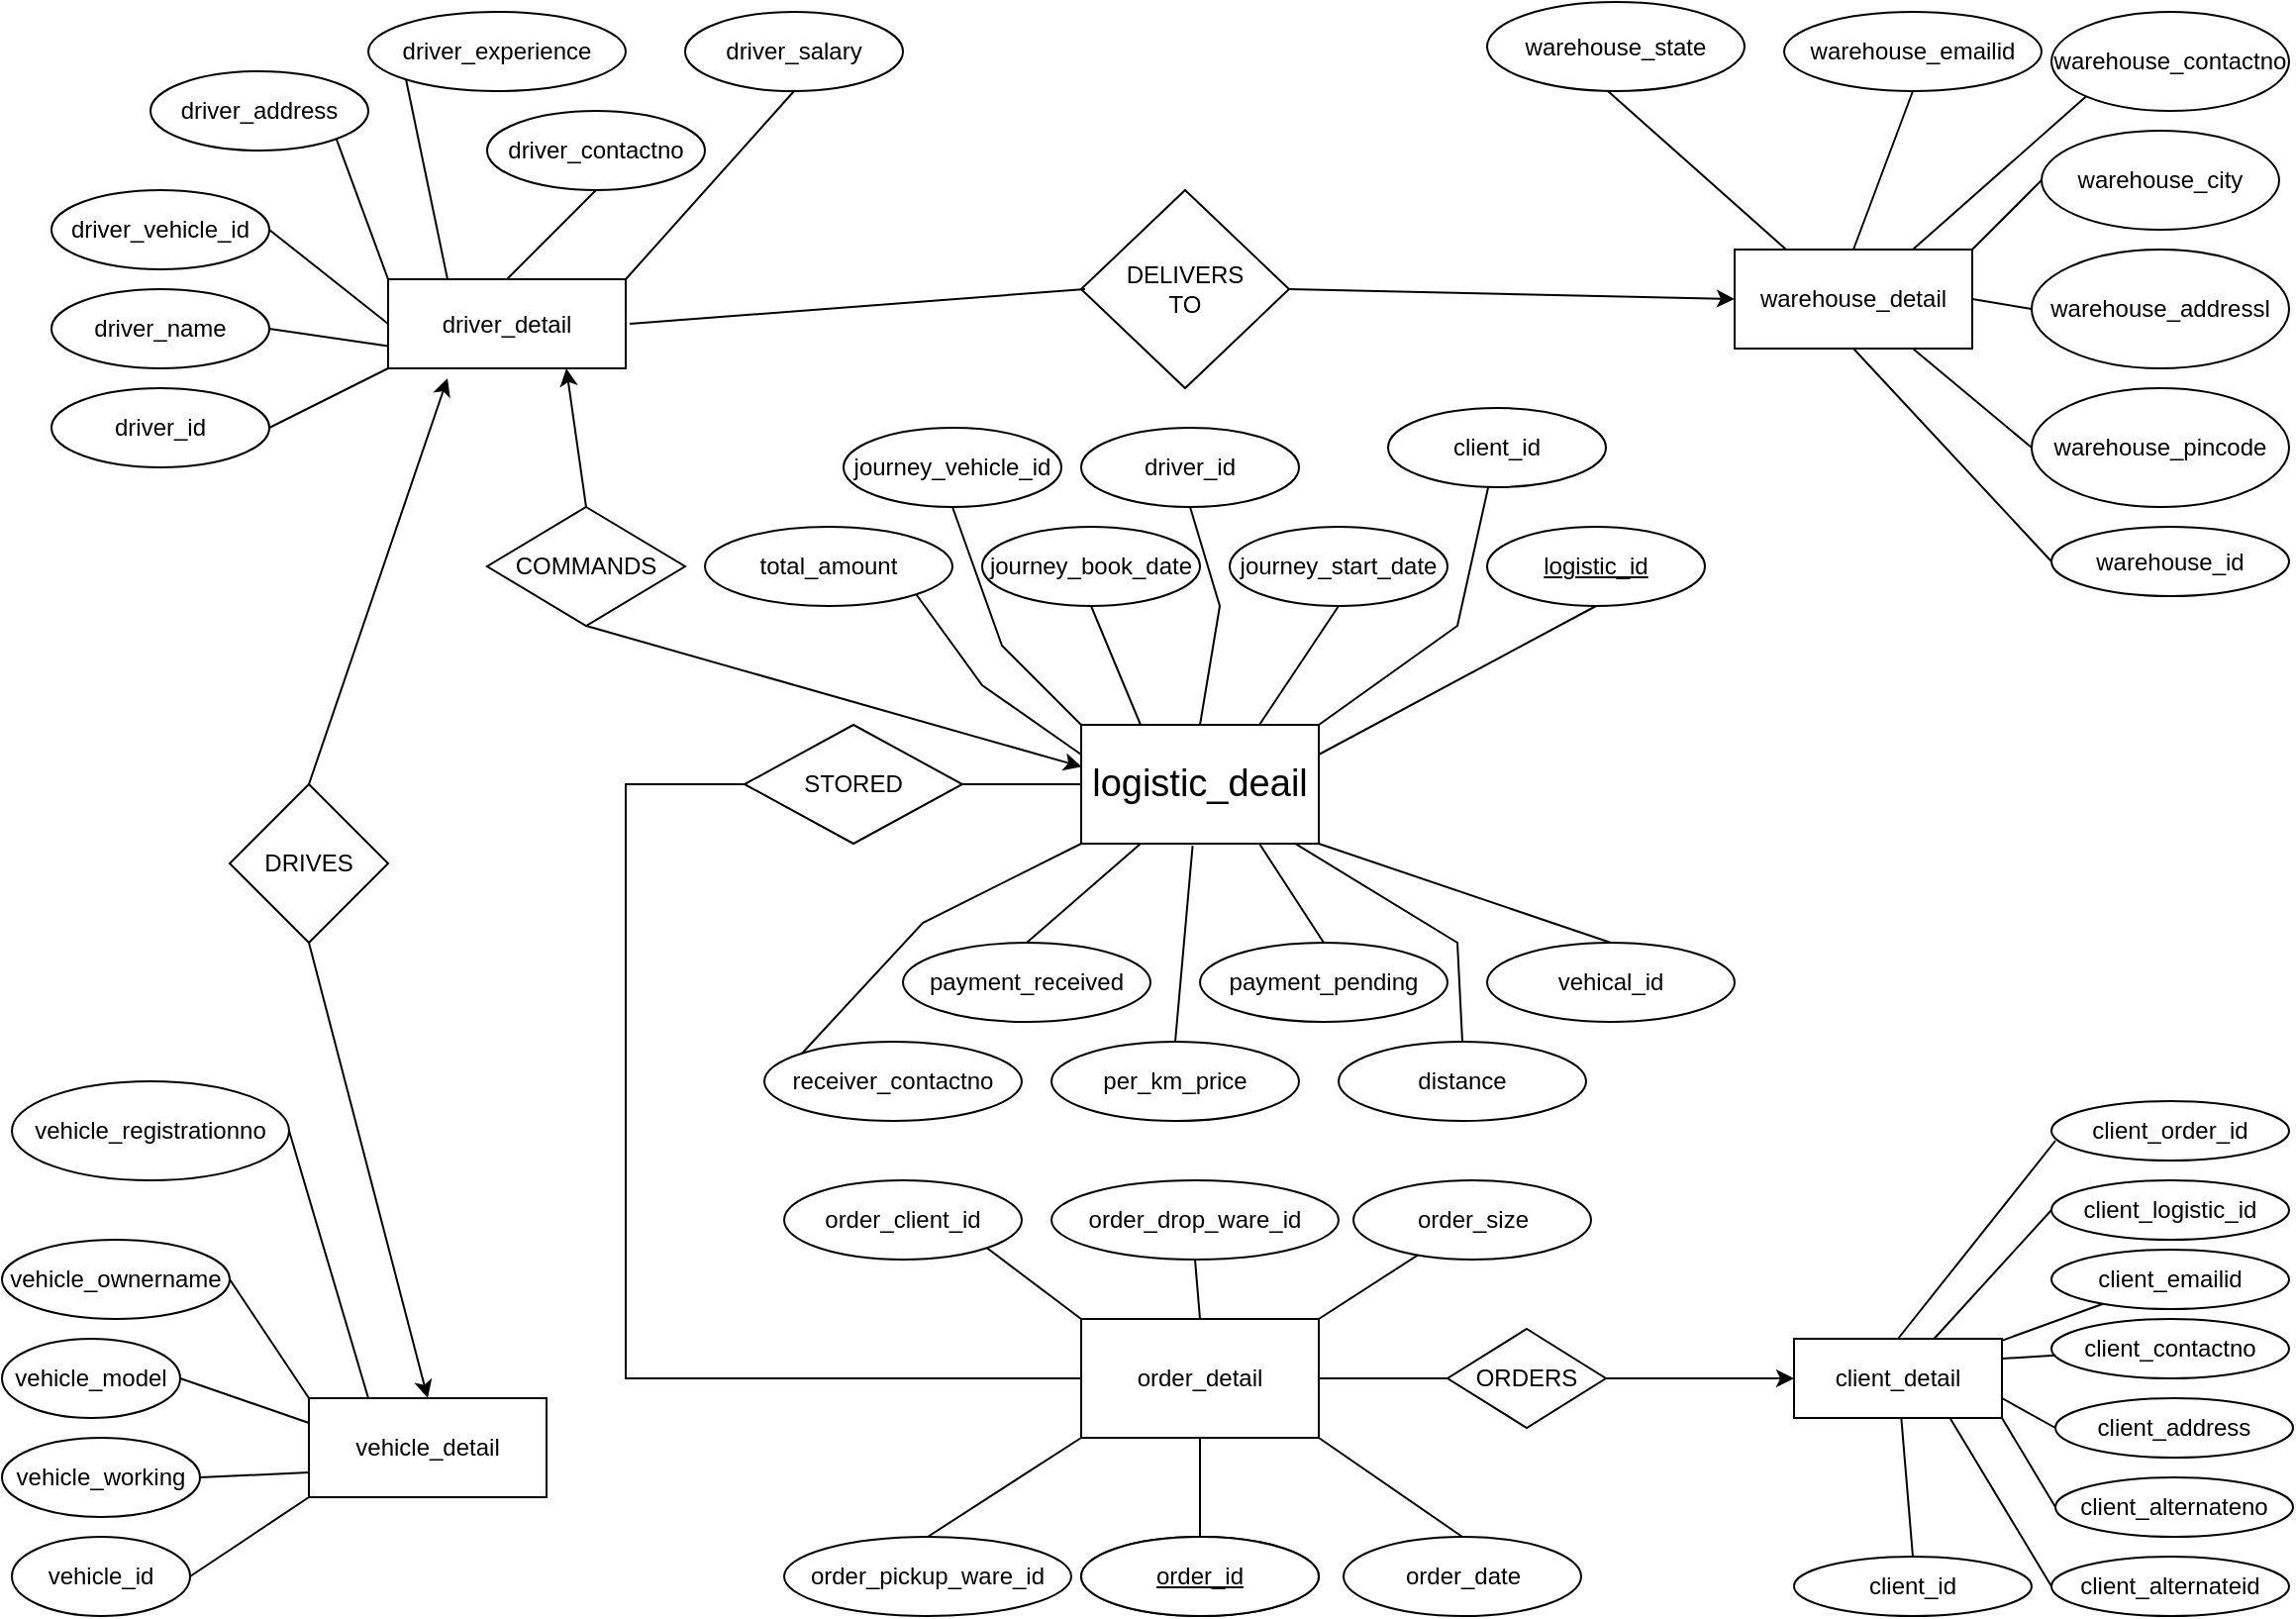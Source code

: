 <mxfile version="20.2.3" type="device"><diagram id="R2lEEEUBdFMjLlhIrx00" name="Page-1"><mxGraphModel dx="964" dy="614" grid="1" gridSize="10" guides="1" tooltips="1" connect="1" arrows="1" fold="1" page="1" pageScale="1" pageWidth="1169" pageHeight="827" background="none" math="0" shadow="0" extFonts="Permanent Marker^https://fonts.googleapis.com/css?family=Permanent+Marker"><root><mxCell id="0"/><mxCell id="1" parent="0"/><mxCell id="zQsZMVVYN01UL8ij7Nml-1" value="&lt;font style=&quot;font-size: 19px&quot;&gt;logistic_deail&lt;/font&gt;" style="rounded=0;whiteSpace=wrap;html=1;" parent="1" vertex="1"><mxGeometry x="550" y="370" width="120" height="60" as="geometry"/></mxCell><mxCell id="zQsZMVVYN01UL8ij7Nml-2" value="journey_start_date" style="ellipse;whiteSpace=wrap;html=1;" parent="1" vertex="1"><mxGeometry x="625" y="270" width="110" height="40" as="geometry"/></mxCell><mxCell id="zQsZMVVYN01UL8ij7Nml-3" value="&lt;u&gt;logistic_id&lt;/u&gt;" style="ellipse;whiteSpace=wrap;html=1;" parent="1" vertex="1"><mxGeometry x="755" y="270" width="110" height="40" as="geometry"/></mxCell><mxCell id="zQsZMVVYN01UL8ij7Nml-4" value="journey_book_date" style="ellipse;whiteSpace=wrap;html=1;" parent="1" vertex="1"><mxGeometry x="500" y="270" width="110" height="40" as="geometry"/></mxCell><mxCell id="zQsZMVVYN01UL8ij7Nml-5" value="client_id" style="ellipse;whiteSpace=wrap;html=1;fontStyle=0" parent="1" vertex="1"><mxGeometry x="705" y="210" width="110" height="40" as="geometry"/></mxCell><mxCell id="zQsZMVVYN01UL8ij7Nml-12" value="receiver_contactno&lt;span style=&quot;color: rgba(0 , 0 , 0 , 0) ; font-family: monospace ; font-size: 0px&quot;&gt;%3CmxGraphModel%3E%3Croot%3E%3CmxCell%20id%3D%220%22%2F%3E%3CmxCell%20id%3D%221%22%20parent%3D%220%22%2F%3E%3CmxCell%20id%3D%222%22%20value%3D%22receiver_address_l1%22%20style%3D%22ellipse%3BwhiteSpace%3Dwrap%3Bhtml%3D1%3B%22%20vertex%3D%221%22%20parent%3D%221%22%3E%3CmxGeometry%20x%3D%22120%22%20y%3D%2210%22%20width%3D%22120%22%20height%3D%2250%22%20as%3D%22geometry%22%2F%3E%3C%2FmxCell%3E%3C%2Froot%3E%3C%2FmxGraphModel%3E&lt;/span&gt;" style="ellipse;whiteSpace=wrap;html=1;" parent="1" vertex="1"><mxGeometry x="390" y="530" width="130" height="40" as="geometry"/></mxCell><mxCell id="zQsZMVVYN01UL8ij7Nml-14" value="distance" style="ellipse;whiteSpace=wrap;html=1;" parent="1" vertex="1"><mxGeometry x="680" y="530" width="125" height="40" as="geometry"/></mxCell><mxCell id="zQsZMVVYN01UL8ij7Nml-15" value="per_km_price" style="ellipse;whiteSpace=wrap;html=1;" parent="1" vertex="1"><mxGeometry x="535" y="530" width="125" height="40" as="geometry"/></mxCell><mxCell id="zQsZMVVYN01UL8ij7Nml-16" value="total_amount" style="ellipse;whiteSpace=wrap;html=1;" parent="1" vertex="1"><mxGeometry x="360" y="270" width="125" height="40" as="geometry"/></mxCell><mxCell id="zQsZMVVYN01UL8ij7Nml-17" value="vehical_id" style="ellipse;whiteSpace=wrap;html=1;" parent="1" vertex="1"><mxGeometry x="755" y="480" width="125" height="40" as="geometry"/></mxCell><mxCell id="zQsZMVVYN01UL8ij7Nml-19" value="payment_pending" style="ellipse;whiteSpace=wrap;html=1;" parent="1" vertex="1"><mxGeometry x="610" y="480" width="125" height="40" as="geometry"/></mxCell><mxCell id="zQsZMVVYN01UL8ij7Nml-20" value="payment_received" style="ellipse;whiteSpace=wrap;html=1;" parent="1" vertex="1"><mxGeometry x="460" y="480" width="125" height="40" as="geometry"/></mxCell><mxCell id="FI-2ZKGHDfM-a6_hZk8m-1" value="driver_id" style="ellipse;whiteSpace=wrap;html=1;fontStyle=0" parent="1" vertex="1"><mxGeometry x="550" y="220" width="110" height="40" as="geometry"/></mxCell><mxCell id="FI-2ZKGHDfM-a6_hZk8m-2" value="journey_vehicle_id" style="ellipse;whiteSpace=wrap;html=1;" parent="1" vertex="1"><mxGeometry x="430" y="220" width="110" height="40" as="geometry"/></mxCell><mxCell id="FI-2ZKGHDfM-a6_hZk8m-4" value="driver_detail" style="rounded=0;whiteSpace=wrap;html=1;" parent="1" vertex="1"><mxGeometry x="200" y="145" width="120" height="45" as="geometry"/></mxCell><mxCell id="FI-2ZKGHDfM-a6_hZk8m-5" value="driver_id" style="ellipse;whiteSpace=wrap;html=1;fontStyle=0" parent="1" vertex="1"><mxGeometry x="30" y="200" width="110" height="40" as="geometry"/></mxCell><mxCell id="FI-2ZKGHDfM-a6_hZk8m-6" value="driver_name" style="ellipse;whiteSpace=wrap;html=1;fontStyle=0" parent="1" vertex="1"><mxGeometry x="30" y="150" width="110" height="40" as="geometry"/></mxCell><mxCell id="FI-2ZKGHDfM-a6_hZk8m-7" value="driver_address" style="ellipse;whiteSpace=wrap;html=1;fontStyle=0" parent="1" vertex="1"><mxGeometry x="80" y="40" width="110" height="40" as="geometry"/></mxCell><mxCell id="FI-2ZKGHDfM-a6_hZk8m-8" value="driver_contactno" style="ellipse;whiteSpace=wrap;html=1;fontStyle=0" parent="1" vertex="1"><mxGeometry x="250" y="60" width="110" height="40" as="geometry"/></mxCell><mxCell id="FI-2ZKGHDfM-a6_hZk8m-9" value="driver_salary" style="ellipse;whiteSpace=wrap;html=1;fontStyle=0" parent="1" vertex="1"><mxGeometry x="350" y="10" width="110" height="40" as="geometry"/></mxCell><mxCell id="FI-2ZKGHDfM-a6_hZk8m-10" value="driver_experience" style="ellipse;whiteSpace=wrap;html=1;fontStyle=0" parent="1" vertex="1"><mxGeometry x="190" y="10" width="130" height="40" as="geometry"/></mxCell><mxCell id="FI-2ZKGHDfM-a6_hZk8m-11" value="driver_vehicle_id" style="ellipse;whiteSpace=wrap;html=1;fontStyle=0" parent="1" vertex="1"><mxGeometry x="30" y="100" width="110" height="40" as="geometry"/></mxCell><mxCell id="FI-2ZKGHDfM-a6_hZk8m-12" value="warehouse_detail" style="rounded=0;whiteSpace=wrap;html=1;" parent="1" vertex="1"><mxGeometry x="880" y="130" width="120" height="50" as="geometry"/></mxCell><mxCell id="FI-2ZKGHDfM-a6_hZk8m-13" value="warehouse_id" style="ellipse;whiteSpace=wrap;html=1;" parent="1" vertex="1"><mxGeometry x="1040" y="270" width="120" height="35" as="geometry"/></mxCell><mxCell id="FI-2ZKGHDfM-a6_hZk8m-14" value="warehouse_contactno" style="ellipse;whiteSpace=wrap;html=1;" parent="1" vertex="1"><mxGeometry x="1040" y="10" width="120" height="50" as="geometry"/></mxCell><mxCell id="FI-2ZKGHDfM-a6_hZk8m-15" value="warehouse_city" style="ellipse;whiteSpace=wrap;html=1;" parent="1" vertex="1"><mxGeometry x="1035" y="70" width="120" height="50" as="geometry"/></mxCell><mxCell id="FI-2ZKGHDfM-a6_hZk8m-16" value="warehouse_addressl" style="ellipse;whiteSpace=wrap;html=1;" parent="1" vertex="1"><mxGeometry x="1030" y="130" width="130" height="60" as="geometry"/></mxCell><mxCell id="FI-2ZKGHDfM-a6_hZk8m-19" value="warehouse_state" style="ellipse;whiteSpace=wrap;html=1;" parent="1" vertex="1"><mxGeometry x="755" y="5" width="130" height="45" as="geometry"/></mxCell><mxCell id="FI-2ZKGHDfM-a6_hZk8m-20" value="warehouse_pincode" style="ellipse;whiteSpace=wrap;html=1;" parent="1" vertex="1"><mxGeometry x="1030" y="200" width="130" height="60" as="geometry"/></mxCell><mxCell id="FI-2ZKGHDfM-a6_hZk8m-21" value="warehouse_emailid" style="ellipse;whiteSpace=wrap;html=1;" parent="1" vertex="1"><mxGeometry x="905" y="10" width="130" height="40" as="geometry"/></mxCell><mxCell id="FI-2ZKGHDfM-a6_hZk8m-22" value="vehicle_detail" style="rounded=0;whiteSpace=wrap;html=1;" parent="1" vertex="1"><mxGeometry x="160" y="710" width="120" height="50" as="geometry"/></mxCell><mxCell id="FI-2ZKGHDfM-a6_hZk8m-23" value="vehicle_id" style="ellipse;whiteSpace=wrap;html=1;" parent="1" vertex="1"><mxGeometry x="10" y="780" width="90" height="40" as="geometry"/></mxCell><mxCell id="FI-2ZKGHDfM-a6_hZk8m-24" value="vehicle_registrationno" style="ellipse;whiteSpace=wrap;html=1;" parent="1" vertex="1"><mxGeometry x="10" y="550" width="140" height="50" as="geometry"/></mxCell><mxCell id="FI-2ZKGHDfM-a6_hZk8m-25" value="vehicle_model" style="ellipse;whiteSpace=wrap;html=1;" parent="1" vertex="1"><mxGeometry x="5" y="680" width="90" height="40" as="geometry"/></mxCell><mxCell id="FI-2ZKGHDfM-a6_hZk8m-26" value="vehicle_ownername" style="ellipse;whiteSpace=wrap;html=1;" parent="1" vertex="1"><mxGeometry x="5" y="630" width="115" height="40" as="geometry"/></mxCell><mxCell id="FI-2ZKGHDfM-a6_hZk8m-27" value="vehicle_working" style="ellipse;whiteSpace=wrap;html=1;" parent="1" vertex="1"><mxGeometry x="5" y="730" width="100" height="40" as="geometry"/></mxCell><mxCell id="FI-2ZKGHDfM-a6_hZk8m-28" value="order_detail" style="rounded=0;whiteSpace=wrap;html=1;" parent="1" vertex="1"><mxGeometry x="550" y="670" width="120" height="60" as="geometry"/></mxCell><mxCell id="FI-2ZKGHDfM-a6_hZk8m-30" value="order_id" style="ellipse;whiteSpace=wrap;html=1;" parent="1" vertex="1"><mxGeometry x="550" y="780" width="120" height="40" as="geometry"/></mxCell><mxCell id="FI-2ZKGHDfM-a6_hZk8m-31" value="&lt;u&gt;order_id&lt;/u&gt;" style="ellipse;whiteSpace=wrap;html=1;" parent="1" vertex="1"><mxGeometry x="550" y="780" width="120" height="40" as="geometry"/></mxCell><mxCell id="FI-2ZKGHDfM-a6_hZk8m-32" value="order_date" style="ellipse;whiteSpace=wrap;html=1;" parent="1" vertex="1"><mxGeometry x="682.5" y="780" width="120" height="40" as="geometry"/></mxCell><mxCell id="FI-2ZKGHDfM-a6_hZk8m-33" value="order_pickup_ware_id" style="ellipse;whiteSpace=wrap;html=1;" parent="1" vertex="1"><mxGeometry x="400" y="780" width="145" height="40" as="geometry"/></mxCell><mxCell id="FI-2ZKGHDfM-a6_hZk8m-34" value="order_drop_ware_id" style="ellipse;whiteSpace=wrap;html=1;" parent="1" vertex="1"><mxGeometry x="535" y="600" width="145" height="40" as="geometry"/></mxCell><mxCell id="FI-2ZKGHDfM-a6_hZk8m-35" value="order_size" style="ellipse;whiteSpace=wrap;html=1;" parent="1" vertex="1"><mxGeometry x="687.5" y="600" width="120" height="40" as="geometry"/></mxCell><mxCell id="FI-2ZKGHDfM-a6_hZk8m-36" value="order_client_id" style="ellipse;whiteSpace=wrap;html=1;" parent="1" vertex="1"><mxGeometry x="400" y="600" width="120" height="40" as="geometry"/></mxCell><mxCell id="FI-2ZKGHDfM-a6_hZk8m-37" value="client_detail" style="rounded=0;whiteSpace=wrap;html=1;" parent="1" vertex="1"><mxGeometry x="910" y="680" width="105" height="40" as="geometry"/></mxCell><mxCell id="jpPww4Zts9GadBUIW8Cb-1" value="client_order_id" style="ellipse;whiteSpace=wrap;html=1;" vertex="1" parent="1"><mxGeometry x="1040" y="560" width="120" height="30" as="geometry"/></mxCell><mxCell id="jpPww4Zts9GadBUIW8Cb-2" value="client_contactno" style="ellipse;whiteSpace=wrap;html=1;" vertex="1" parent="1"><mxGeometry x="1040" y="670" width="120" height="30" as="geometry"/></mxCell><mxCell id="jpPww4Zts9GadBUIW8Cb-3" value="client_logistic_id" style="ellipse;whiteSpace=wrap;html=1;" vertex="1" parent="1"><mxGeometry x="1040" y="600" width="120" height="30" as="geometry"/></mxCell><mxCell id="jpPww4Zts9GadBUIW8Cb-4" value="client_emailid" style="ellipse;whiteSpace=wrap;html=1;" vertex="1" parent="1"><mxGeometry x="1040" y="635" width="120" height="30" as="geometry"/></mxCell><mxCell id="jpPww4Zts9GadBUIW8Cb-5" value="client_id" style="ellipse;whiteSpace=wrap;html=1;" vertex="1" parent="1"><mxGeometry x="910" y="790" width="120" height="30" as="geometry"/></mxCell><mxCell id="jpPww4Zts9GadBUIW8Cb-6" value="client_alternateid" style="ellipse;whiteSpace=wrap;html=1;" vertex="1" parent="1"><mxGeometry x="1040" y="790" width="120" height="30" as="geometry"/></mxCell><mxCell id="jpPww4Zts9GadBUIW8Cb-7" value="client_alternateno" style="ellipse;whiteSpace=wrap;html=1;" vertex="1" parent="1"><mxGeometry x="1042" y="750" width="120" height="30" as="geometry"/></mxCell><mxCell id="jpPww4Zts9GadBUIW8Cb-8" value="client_address" style="ellipse;whiteSpace=wrap;html=1;" vertex="1" parent="1"><mxGeometry x="1042" y="710" width="120" height="30" as="geometry"/></mxCell><mxCell id="jpPww4Zts9GadBUIW8Cb-9" value="" style="endArrow=none;html=1;rounded=0;exitX=0.5;exitY=0;exitDx=0;exitDy=0;" edge="1" parent="1" source="jpPww4Zts9GadBUIW8Cb-5" target="FI-2ZKGHDfM-a6_hZk8m-37"><mxGeometry width="50" height="50" relative="1" as="geometry"><mxPoint x="1020" y="680" as="sourcePoint"/><mxPoint x="1070" y="630" as="targetPoint"/></mxGeometry></mxCell><mxCell id="jpPww4Zts9GadBUIW8Cb-10" value="" style="endArrow=none;html=1;rounded=0;exitX=0.75;exitY=1;exitDx=0;exitDy=0;entryX=0;entryY=0.5;entryDx=0;entryDy=0;" edge="1" parent="1" source="FI-2ZKGHDfM-a6_hZk8m-37" target="jpPww4Zts9GadBUIW8Cb-6"><mxGeometry width="50" height="50" relative="1" as="geometry"><mxPoint x="1020" y="680" as="sourcePoint"/><mxPoint x="1070" y="630" as="targetPoint"/></mxGeometry></mxCell><mxCell id="jpPww4Zts9GadBUIW8Cb-11" value="" style="endArrow=none;html=1;rounded=0;exitX=1;exitY=1;exitDx=0;exitDy=0;entryX=0;entryY=0.5;entryDx=0;entryDy=0;" edge="1" parent="1" source="FI-2ZKGHDfM-a6_hZk8m-37" target="jpPww4Zts9GadBUIW8Cb-7"><mxGeometry width="50" height="50" relative="1" as="geometry"><mxPoint x="1020" y="680" as="sourcePoint"/><mxPoint x="1070" y="630" as="targetPoint"/></mxGeometry></mxCell><mxCell id="jpPww4Zts9GadBUIW8Cb-12" value="" style="endArrow=none;html=1;rounded=0;exitX=1;exitY=0.75;exitDx=0;exitDy=0;entryX=0;entryY=0.5;entryDx=0;entryDy=0;" edge="1" parent="1" source="FI-2ZKGHDfM-a6_hZk8m-37" target="jpPww4Zts9GadBUIW8Cb-8"><mxGeometry width="50" height="50" relative="1" as="geometry"><mxPoint x="1020" y="680" as="sourcePoint"/><mxPoint x="1070" y="630" as="targetPoint"/></mxGeometry></mxCell><mxCell id="jpPww4Zts9GadBUIW8Cb-13" value="" style="endArrow=none;html=1;rounded=0;exitX=0.5;exitY=0;exitDx=0;exitDy=0;" edge="1" parent="1" source="FI-2ZKGHDfM-a6_hZk8m-37"><mxGeometry width="50" height="50" relative="1" as="geometry"><mxPoint x="992" y="630" as="sourcePoint"/><mxPoint x="1042" y="580" as="targetPoint"/></mxGeometry></mxCell><mxCell id="jpPww4Zts9GadBUIW8Cb-14" value="" style="endArrow=none;html=1;rounded=0;entryX=0;entryY=0.5;entryDx=0;entryDy=0;" edge="1" parent="1" source="FI-2ZKGHDfM-a6_hZk8m-37" target="jpPww4Zts9GadBUIW8Cb-3"><mxGeometry width="50" height="50" relative="1" as="geometry"><mxPoint x="1020" y="680" as="sourcePoint"/><mxPoint x="1070" y="630" as="targetPoint"/></mxGeometry></mxCell><mxCell id="jpPww4Zts9GadBUIW8Cb-15" value="" style="endArrow=none;html=1;rounded=0;" edge="1" parent="1" source="FI-2ZKGHDfM-a6_hZk8m-37" target="jpPww4Zts9GadBUIW8Cb-4"><mxGeometry width="50" height="50" relative="1" as="geometry"><mxPoint x="1020" y="680" as="sourcePoint"/><mxPoint x="1070" y="630" as="targetPoint"/></mxGeometry></mxCell><mxCell id="jpPww4Zts9GadBUIW8Cb-16" value="" style="endArrow=none;html=1;rounded=0;exitX=1;exitY=0.25;exitDx=0;exitDy=0;" edge="1" parent="1" source="FI-2ZKGHDfM-a6_hZk8m-37" target="jpPww4Zts9GadBUIW8Cb-2"><mxGeometry width="50" height="50" relative="1" as="geometry"><mxPoint x="1020" y="680" as="sourcePoint"/><mxPoint x="1070" y="630" as="targetPoint"/></mxGeometry></mxCell><mxCell id="jpPww4Zts9GadBUIW8Cb-17" value="" style="endArrow=classic;html=1;rounded=0;" edge="1" parent="1" source="jpPww4Zts9GadBUIW8Cb-24" target="FI-2ZKGHDfM-a6_hZk8m-37"><mxGeometry width="50" height="50" relative="1" as="geometry"><mxPoint x="820" y="700" as="sourcePoint"/><mxPoint x="530" y="650" as="targetPoint"/></mxGeometry></mxCell><mxCell id="jpPww4Zts9GadBUIW8Cb-18" value="" style="endArrow=none;html=1;rounded=0;entryX=0;entryY=1;entryDx=0;entryDy=0;exitX=0.5;exitY=0;exitDx=0;exitDy=0;" edge="1" parent="1" source="FI-2ZKGHDfM-a6_hZk8m-33" target="FI-2ZKGHDfM-a6_hZk8m-28"><mxGeometry width="50" height="50" relative="1" as="geometry"><mxPoint x="580" y="720" as="sourcePoint"/><mxPoint x="630" y="670" as="targetPoint"/></mxGeometry></mxCell><mxCell id="jpPww4Zts9GadBUIW8Cb-19" value="" style="endArrow=none;html=1;rounded=0;exitX=0.5;exitY=0;exitDx=0;exitDy=0;" edge="1" parent="1" source="FI-2ZKGHDfM-a6_hZk8m-31" target="FI-2ZKGHDfM-a6_hZk8m-28"><mxGeometry width="50" height="50" relative="1" as="geometry"><mxPoint x="580" y="720" as="sourcePoint"/><mxPoint x="630" y="670" as="targetPoint"/></mxGeometry></mxCell><mxCell id="jpPww4Zts9GadBUIW8Cb-20" value="" style="endArrow=none;html=1;rounded=0;exitX=0.5;exitY=0;exitDx=0;exitDy=0;entryX=1;entryY=1;entryDx=0;entryDy=0;" edge="1" parent="1" source="FI-2ZKGHDfM-a6_hZk8m-32" target="FI-2ZKGHDfM-a6_hZk8m-28"><mxGeometry width="50" height="50" relative="1" as="geometry"><mxPoint x="580" y="720" as="sourcePoint"/><mxPoint x="630" y="670" as="targetPoint"/></mxGeometry></mxCell><mxCell id="jpPww4Zts9GadBUIW8Cb-21" value="" style="endArrow=none;html=1;rounded=0;entryX=1;entryY=1;entryDx=0;entryDy=0;exitX=0;exitY=0;exitDx=0;exitDy=0;" edge="1" parent="1" source="FI-2ZKGHDfM-a6_hZk8m-28" target="FI-2ZKGHDfM-a6_hZk8m-36"><mxGeometry width="50" height="50" relative="1" as="geometry"><mxPoint x="580" y="720" as="sourcePoint"/><mxPoint x="630" y="670" as="targetPoint"/></mxGeometry></mxCell><mxCell id="jpPww4Zts9GadBUIW8Cb-22" value="" style="endArrow=none;html=1;rounded=0;entryX=0.5;entryY=1;entryDx=0;entryDy=0;exitX=0.5;exitY=0;exitDx=0;exitDy=0;" edge="1" parent="1" source="FI-2ZKGHDfM-a6_hZk8m-28" target="FI-2ZKGHDfM-a6_hZk8m-34"><mxGeometry width="50" height="50" relative="1" as="geometry"><mxPoint x="580" y="720" as="sourcePoint"/><mxPoint x="630" y="670" as="targetPoint"/></mxGeometry></mxCell><mxCell id="jpPww4Zts9GadBUIW8Cb-23" value="" style="endArrow=none;html=1;rounded=0;exitX=1;exitY=0;exitDx=0;exitDy=0;" edge="1" parent="1" source="FI-2ZKGHDfM-a6_hZk8m-28" target="FI-2ZKGHDfM-a6_hZk8m-35"><mxGeometry width="50" height="50" relative="1" as="geometry"><mxPoint x="580" y="720" as="sourcePoint"/><mxPoint x="630" y="670" as="targetPoint"/></mxGeometry></mxCell><mxCell id="jpPww4Zts9GadBUIW8Cb-24" value="ORDERS" style="rhombus;whiteSpace=wrap;html=1;" vertex="1" parent="1"><mxGeometry x="735" y="675" width="80" height="50" as="geometry"/></mxCell><mxCell id="jpPww4Zts9GadBUIW8Cb-26" value="" style="endArrow=none;html=1;rounded=0;entryX=0;entryY=0.5;entryDx=0;entryDy=0;exitX=1;exitY=0.5;exitDx=0;exitDy=0;" edge="1" parent="1" source="FI-2ZKGHDfM-a6_hZk8m-28" target="jpPww4Zts9GadBUIW8Cb-24"><mxGeometry width="50" height="50" relative="1" as="geometry"><mxPoint x="680" y="600" as="sourcePoint"/><mxPoint x="730" y="550" as="targetPoint"/></mxGeometry></mxCell><mxCell id="jpPww4Zts9GadBUIW8Cb-27" value="" style="endArrow=none;html=1;rounded=0;exitX=1;exitY=0.5;exitDx=0;exitDy=0;entryX=0;entryY=1;entryDx=0;entryDy=0;" edge="1" parent="1" source="FI-2ZKGHDfM-a6_hZk8m-23" target="FI-2ZKGHDfM-a6_hZk8m-22"><mxGeometry width="50" height="50" relative="1" as="geometry"><mxPoint x="239" y="585" as="sourcePoint"/><mxPoint x="289" y="535" as="targetPoint"/></mxGeometry></mxCell><mxCell id="jpPww4Zts9GadBUIW8Cb-28" value="" style="endArrow=none;html=1;rounded=0;exitX=1;exitY=0.5;exitDx=0;exitDy=0;entryX=0;entryY=0.75;entryDx=0;entryDy=0;" edge="1" parent="1" source="FI-2ZKGHDfM-a6_hZk8m-27" target="FI-2ZKGHDfM-a6_hZk8m-22"><mxGeometry width="50" height="50" relative="1" as="geometry"><mxPoint x="102.802" y="745.648" as="sourcePoint"/><mxPoint x="159" y="740.455" as="targetPoint"/></mxGeometry></mxCell><mxCell id="jpPww4Zts9GadBUIW8Cb-29" value="" style="endArrow=none;html=1;rounded=0;exitX=1;exitY=0.5;exitDx=0;exitDy=0;entryX=0;entryY=0.25;entryDx=0;entryDy=0;" edge="1" parent="1" source="FI-2ZKGHDfM-a6_hZk8m-25" target="FI-2ZKGHDfM-a6_hZk8m-22"><mxGeometry width="50" height="50" relative="1" as="geometry"><mxPoint x="190" y="630" as="sourcePoint"/><mxPoint x="240" y="580" as="targetPoint"/></mxGeometry></mxCell><mxCell id="jpPww4Zts9GadBUIW8Cb-30" value="" style="endArrow=none;html=1;rounded=0;exitX=1;exitY=0.5;exitDx=0;exitDy=0;entryX=0;entryY=0;entryDx=0;entryDy=0;" edge="1" parent="1" source="FI-2ZKGHDfM-a6_hZk8m-26" target="FI-2ZKGHDfM-a6_hZk8m-22"><mxGeometry width="50" height="50" relative="1" as="geometry"><mxPoint x="190" y="630" as="sourcePoint"/><mxPoint x="240" y="580" as="targetPoint"/></mxGeometry></mxCell><mxCell id="jpPww4Zts9GadBUIW8Cb-31" value="" style="endArrow=none;html=1;rounded=0;exitX=1;exitY=0.5;exitDx=0;exitDy=0;entryX=0.25;entryY=0;entryDx=0;entryDy=0;" edge="1" parent="1" source="FI-2ZKGHDfM-a6_hZk8m-24" target="FI-2ZKGHDfM-a6_hZk8m-22"><mxGeometry width="50" height="50" relative="1" as="geometry"><mxPoint x="190" y="630" as="sourcePoint"/><mxPoint x="240" y="580" as="targetPoint"/></mxGeometry></mxCell><mxCell id="jpPww4Zts9GadBUIW8Cb-32" value="" style="endArrow=none;html=1;rounded=0;exitX=1;exitY=0.5;exitDx=0;exitDy=0;entryX=0;entryY=1;entryDx=0;entryDy=0;" edge="1" parent="1" source="FI-2ZKGHDfM-a6_hZk8m-5" target="FI-2ZKGHDfM-a6_hZk8m-4"><mxGeometry width="50" height="50" relative="1" as="geometry"><mxPoint x="200" y="140" as="sourcePoint"/><mxPoint x="250" y="90" as="targetPoint"/></mxGeometry></mxCell><mxCell id="jpPww4Zts9GadBUIW8Cb-33" value="" style="endArrow=none;html=1;rounded=0;exitX=1;exitY=0.5;exitDx=0;exitDy=0;entryX=0;entryY=0.75;entryDx=0;entryDy=0;" edge="1" parent="1" source="FI-2ZKGHDfM-a6_hZk8m-6" target="FI-2ZKGHDfM-a6_hZk8m-4"><mxGeometry width="50" height="50" relative="1" as="geometry"><mxPoint x="200" y="140" as="sourcePoint"/><mxPoint x="250" y="90" as="targetPoint"/></mxGeometry></mxCell><mxCell id="jpPww4Zts9GadBUIW8Cb-34" value="" style="endArrow=none;html=1;rounded=0;exitX=1;exitY=0.5;exitDx=0;exitDy=0;entryX=0;entryY=0.5;entryDx=0;entryDy=0;" edge="1" parent="1" source="FI-2ZKGHDfM-a6_hZk8m-11" target="FI-2ZKGHDfM-a6_hZk8m-4"><mxGeometry width="50" height="50" relative="1" as="geometry"><mxPoint x="200" y="140" as="sourcePoint"/><mxPoint x="250" y="90" as="targetPoint"/></mxGeometry></mxCell><mxCell id="jpPww4Zts9GadBUIW8Cb-35" value="" style="endArrow=none;html=1;rounded=0;exitX=1;exitY=1;exitDx=0;exitDy=0;entryX=0;entryY=0;entryDx=0;entryDy=0;" edge="1" parent="1" source="FI-2ZKGHDfM-a6_hZk8m-7" target="FI-2ZKGHDfM-a6_hZk8m-4"><mxGeometry width="50" height="50" relative="1" as="geometry"><mxPoint x="200" y="140" as="sourcePoint"/><mxPoint x="250" y="90" as="targetPoint"/></mxGeometry></mxCell><mxCell id="jpPww4Zts9GadBUIW8Cb-36" value="" style="endArrow=none;html=1;rounded=0;entryX=0;entryY=1;entryDx=0;entryDy=0;exitX=0.25;exitY=0;exitDx=0;exitDy=0;" edge="1" parent="1" source="FI-2ZKGHDfM-a6_hZk8m-4" target="FI-2ZKGHDfM-a6_hZk8m-10"><mxGeometry width="50" height="50" relative="1" as="geometry"><mxPoint x="200" y="140" as="sourcePoint"/><mxPoint x="250" y="90" as="targetPoint"/></mxGeometry></mxCell><mxCell id="jpPww4Zts9GadBUIW8Cb-37" value="" style="endArrow=none;html=1;rounded=0;entryX=0.5;entryY=1;entryDx=0;entryDy=0;exitX=0.5;exitY=0;exitDx=0;exitDy=0;" edge="1" parent="1" source="FI-2ZKGHDfM-a6_hZk8m-4" target="FI-2ZKGHDfM-a6_hZk8m-8"><mxGeometry width="50" height="50" relative="1" as="geometry"><mxPoint x="200" y="140" as="sourcePoint"/><mxPoint x="250" y="90" as="targetPoint"/></mxGeometry></mxCell><mxCell id="jpPww4Zts9GadBUIW8Cb-38" value="" style="endArrow=none;html=1;rounded=0;entryX=0.5;entryY=1;entryDx=0;entryDy=0;exitX=1;exitY=0;exitDx=0;exitDy=0;" edge="1" parent="1" source="FI-2ZKGHDfM-a6_hZk8m-4" target="FI-2ZKGHDfM-a6_hZk8m-9"><mxGeometry width="50" height="50" relative="1" as="geometry"><mxPoint x="360" y="140" as="sourcePoint"/><mxPoint x="410" y="90" as="targetPoint"/></mxGeometry></mxCell><mxCell id="jpPww4Zts9GadBUIW8Cb-39" value="" style="endArrow=none;html=1;rounded=0;entryX=0.5;entryY=1;entryDx=0;entryDy=0;exitX=0.75;exitY=0;exitDx=0;exitDy=0;" edge="1" parent="1" source="zQsZMVVYN01UL8ij7Nml-1" target="zQsZMVVYN01UL8ij7Nml-2"><mxGeometry width="50" height="50" relative="1" as="geometry"><mxPoint x="710" y="380" as="sourcePoint"/><mxPoint x="760" y="330" as="targetPoint"/></mxGeometry></mxCell><mxCell id="jpPww4Zts9GadBUIW8Cb-40" value="" style="endArrow=none;html=1;rounded=0;entryX=0.5;entryY=1;entryDx=0;entryDy=0;exitX=1;exitY=0.25;exitDx=0;exitDy=0;" edge="1" parent="1" source="zQsZMVVYN01UL8ij7Nml-1" target="zQsZMVVYN01UL8ij7Nml-3"><mxGeometry width="50" height="50" relative="1" as="geometry"><mxPoint x="710" y="380" as="sourcePoint"/><mxPoint x="760" y="330" as="targetPoint"/></mxGeometry></mxCell><mxCell id="jpPww4Zts9GadBUIW8Cb-41" value="" style="endArrow=none;html=1;rounded=0;exitX=1;exitY=0;exitDx=0;exitDy=0;" edge="1" parent="1" source="zQsZMVVYN01UL8ij7Nml-1" target="zQsZMVVYN01UL8ij7Nml-5"><mxGeometry width="50" height="50" relative="1" as="geometry"><mxPoint x="710" y="380" as="sourcePoint"/><mxPoint x="760" y="330" as="targetPoint"/><Array as="points"><mxPoint x="740" y="320"/></Array></mxGeometry></mxCell><mxCell id="jpPww4Zts9GadBUIW8Cb-42" value="" style="endArrow=none;html=1;rounded=0;entryX=0.5;entryY=1;entryDx=0;entryDy=0;exitX=0.5;exitY=0;exitDx=0;exitDy=0;" edge="1" parent="1" source="zQsZMVVYN01UL8ij7Nml-1" target="FI-2ZKGHDfM-a6_hZk8m-1"><mxGeometry width="50" height="50" relative="1" as="geometry"><mxPoint x="710" y="380" as="sourcePoint"/><mxPoint x="760" y="330" as="targetPoint"/><Array as="points"><mxPoint x="620" y="310"/></Array></mxGeometry></mxCell><mxCell id="jpPww4Zts9GadBUIW8Cb-43" value="" style="endArrow=none;html=1;rounded=0;entryX=0.5;entryY=1;entryDx=0;entryDy=0;exitX=0.25;exitY=0;exitDx=0;exitDy=0;" edge="1" parent="1" source="zQsZMVVYN01UL8ij7Nml-1" target="zQsZMVVYN01UL8ij7Nml-4"><mxGeometry width="50" height="50" relative="1" as="geometry"><mxPoint x="710" y="380" as="sourcePoint"/><mxPoint x="760" y="330" as="targetPoint"/></mxGeometry></mxCell><mxCell id="jpPww4Zts9GadBUIW8Cb-44" value="" style="endArrow=none;html=1;rounded=0;entryX=0.5;entryY=1;entryDx=0;entryDy=0;exitX=0;exitY=0;exitDx=0;exitDy=0;" edge="1" parent="1" source="zQsZMVVYN01UL8ij7Nml-1" target="FI-2ZKGHDfM-a6_hZk8m-2"><mxGeometry width="50" height="50" relative="1" as="geometry"><mxPoint x="710" y="380" as="sourcePoint"/><mxPoint x="760" y="330" as="targetPoint"/><Array as="points"><mxPoint x="510" y="330"/></Array></mxGeometry></mxCell><mxCell id="jpPww4Zts9GadBUIW8Cb-45" value="" style="endArrow=none;html=1;rounded=0;entryX=1;entryY=1;entryDx=0;entryDy=0;exitX=0;exitY=0.25;exitDx=0;exitDy=0;" edge="1" parent="1" source="zQsZMVVYN01UL8ij7Nml-1" target="zQsZMVVYN01UL8ij7Nml-16"><mxGeometry width="50" height="50" relative="1" as="geometry"><mxPoint x="710" y="380" as="sourcePoint"/><mxPoint x="760" y="330" as="targetPoint"/><Array as="points"><mxPoint x="500" y="350"/></Array></mxGeometry></mxCell><mxCell id="jpPww4Zts9GadBUIW8Cb-46" value="" style="endArrow=none;html=1;rounded=0;exitX=0.5;exitY=0;exitDx=0;exitDy=0;entryX=1;entryY=1;entryDx=0;entryDy=0;" edge="1" parent="1" source="zQsZMVVYN01UL8ij7Nml-17" target="zQsZMVVYN01UL8ij7Nml-1"><mxGeometry width="50" height="50" relative="1" as="geometry"><mxPoint x="710" y="410" as="sourcePoint"/><mxPoint x="760" y="360" as="targetPoint"/></mxGeometry></mxCell><mxCell id="jpPww4Zts9GadBUIW8Cb-47" value="" style="endArrow=none;html=1;rounded=0;entryX=0.5;entryY=0;entryDx=0;entryDy=0;exitX=0.897;exitY=0.994;exitDx=0;exitDy=0;exitPerimeter=0;" edge="1" parent="1" source="zQsZMVVYN01UL8ij7Nml-1" target="zQsZMVVYN01UL8ij7Nml-14"><mxGeometry width="50" height="50" relative="1" as="geometry"><mxPoint x="710" y="410" as="sourcePoint"/><mxPoint x="760" y="360" as="targetPoint"/><Array as="points"><mxPoint x="740" y="480"/></Array></mxGeometry></mxCell><mxCell id="jpPww4Zts9GadBUIW8Cb-48" value="" style="endArrow=none;html=1;rounded=0;exitX=0.5;exitY=0;exitDx=0;exitDy=0;entryX=0.75;entryY=1;entryDx=0;entryDy=0;" edge="1" parent="1" source="zQsZMVVYN01UL8ij7Nml-19" target="zQsZMVVYN01UL8ij7Nml-1"><mxGeometry width="50" height="50" relative="1" as="geometry"><mxPoint x="710" y="410" as="sourcePoint"/><mxPoint x="760" y="360" as="targetPoint"/></mxGeometry></mxCell><mxCell id="jpPww4Zts9GadBUIW8Cb-49" value="" style="endArrow=none;html=1;rounded=0;exitX=0.5;exitY=0;exitDx=0;exitDy=0;entryX=0.469;entryY=1.017;entryDx=0;entryDy=0;entryPerimeter=0;" edge="1" parent="1" source="zQsZMVVYN01UL8ij7Nml-15" target="zQsZMVVYN01UL8ij7Nml-1"><mxGeometry width="50" height="50" relative="1" as="geometry"><mxPoint x="710" y="410" as="sourcePoint"/><mxPoint x="760" y="360" as="targetPoint"/></mxGeometry></mxCell><mxCell id="jpPww4Zts9GadBUIW8Cb-50" value="" style="endArrow=none;html=1;rounded=0;exitX=0.5;exitY=0;exitDx=0;exitDy=0;entryX=0.25;entryY=1;entryDx=0;entryDy=0;" edge="1" parent="1" source="zQsZMVVYN01UL8ij7Nml-20" target="zQsZMVVYN01UL8ij7Nml-1"><mxGeometry width="50" height="50" relative="1" as="geometry"><mxPoint x="710" y="410" as="sourcePoint"/><mxPoint x="760" y="360" as="targetPoint"/></mxGeometry></mxCell><mxCell id="jpPww4Zts9GadBUIW8Cb-51" value="" style="endArrow=none;html=1;rounded=0;exitX=0;exitY=0;exitDx=0;exitDy=0;entryX=0;entryY=1;entryDx=0;entryDy=0;" edge="1" parent="1" source="zQsZMVVYN01UL8ij7Nml-12" target="zQsZMVVYN01UL8ij7Nml-1"><mxGeometry width="50" height="50" relative="1" as="geometry"><mxPoint x="640" y="410" as="sourcePoint"/><mxPoint x="690" y="360" as="targetPoint"/><Array as="points"><mxPoint x="470" y="470"/></Array></mxGeometry></mxCell><mxCell id="jpPww4Zts9GadBUIW8Cb-53" value="" style="endArrow=none;html=1;rounded=0;exitX=0;exitY=0.5;exitDx=0;exitDy=0;entryX=0.5;entryY=1;entryDx=0;entryDy=0;" edge="1" parent="1" source="FI-2ZKGHDfM-a6_hZk8m-13" target="FI-2ZKGHDfM-a6_hZk8m-12"><mxGeometry width="50" height="50" relative="1" as="geometry"><mxPoint x="1000" y="190" as="sourcePoint"/><mxPoint x="1050" y="140" as="targetPoint"/></mxGeometry></mxCell><mxCell id="jpPww4Zts9GadBUIW8Cb-54" value="" style="endArrow=none;html=1;rounded=0;exitX=0;exitY=0.5;exitDx=0;exitDy=0;entryX=0.75;entryY=1;entryDx=0;entryDy=0;" edge="1" parent="1" source="FI-2ZKGHDfM-a6_hZk8m-20" target="FI-2ZKGHDfM-a6_hZk8m-12"><mxGeometry width="50" height="50" relative="1" as="geometry"><mxPoint x="1000" y="190" as="sourcePoint"/><mxPoint x="1050" y="140" as="targetPoint"/></mxGeometry></mxCell><mxCell id="jpPww4Zts9GadBUIW8Cb-55" value="" style="endArrow=none;html=1;rounded=0;entryX=0;entryY=0.5;entryDx=0;entryDy=0;exitX=1;exitY=0.5;exitDx=0;exitDy=0;" edge="1" parent="1" source="FI-2ZKGHDfM-a6_hZk8m-12" target="FI-2ZKGHDfM-a6_hZk8m-16"><mxGeometry width="50" height="50" relative="1" as="geometry"><mxPoint x="1000" y="190" as="sourcePoint"/><mxPoint x="1050" y="140" as="targetPoint"/></mxGeometry></mxCell><mxCell id="jpPww4Zts9GadBUIW8Cb-56" value="" style="endArrow=none;html=1;rounded=0;entryX=0;entryY=0.5;entryDx=0;entryDy=0;exitX=1;exitY=0;exitDx=0;exitDy=0;" edge="1" parent="1" source="FI-2ZKGHDfM-a6_hZk8m-12" target="FI-2ZKGHDfM-a6_hZk8m-15"><mxGeometry width="50" height="50" relative="1" as="geometry"><mxPoint x="1000" y="190" as="sourcePoint"/><mxPoint x="1050" y="140" as="targetPoint"/></mxGeometry></mxCell><mxCell id="jpPww4Zts9GadBUIW8Cb-57" value="" style="endArrow=none;html=1;rounded=0;entryX=0;entryY=1;entryDx=0;entryDy=0;exitX=0.75;exitY=0;exitDx=0;exitDy=0;" edge="1" parent="1" source="FI-2ZKGHDfM-a6_hZk8m-12" target="FI-2ZKGHDfM-a6_hZk8m-14"><mxGeometry width="50" height="50" relative="1" as="geometry"><mxPoint x="1000" y="190" as="sourcePoint"/><mxPoint x="1050" y="140" as="targetPoint"/></mxGeometry></mxCell><mxCell id="jpPww4Zts9GadBUIW8Cb-58" value="" style="endArrow=none;html=1;rounded=0;entryX=0.5;entryY=1;entryDx=0;entryDy=0;exitX=0.5;exitY=0;exitDx=0;exitDy=0;" edge="1" parent="1" source="FI-2ZKGHDfM-a6_hZk8m-12" target="FI-2ZKGHDfM-a6_hZk8m-21"><mxGeometry width="50" height="50" relative="1" as="geometry"><mxPoint x="1000" y="190" as="sourcePoint"/><mxPoint x="1050" y="140" as="targetPoint"/></mxGeometry></mxCell><mxCell id="jpPww4Zts9GadBUIW8Cb-59" value="" style="endArrow=none;html=1;rounded=0;entryX=0.5;entryY=1;entryDx=0;entryDy=0;exitX=0.25;exitY=0;exitDx=0;exitDy=0;" edge="1" parent="1"><mxGeometry width="50" height="50" relative="1" as="geometry"><mxPoint x="906" y="130" as="sourcePoint"/><mxPoint x="816" y="50" as="targetPoint"/></mxGeometry></mxCell><mxCell id="jpPww4Zts9GadBUIW8Cb-62" value="" style="endArrow=none;html=1;rounded=0;entryX=0;entryY=0.5;entryDx=0;entryDy=0;exitX=0;exitY=0.5;exitDx=0;exitDy=0;" edge="1" parent="1" source="jpPww4Zts9GadBUIW8Cb-63" target="FI-2ZKGHDfM-a6_hZk8m-28"><mxGeometry width="50" height="50" relative="1" as="geometry"><mxPoint x="320" y="400" as="sourcePoint"/><mxPoint x="710" y="590" as="targetPoint"/><Array as="points"><mxPoint x="320" y="400"/><mxPoint x="320" y="700"/></Array></mxGeometry></mxCell><mxCell id="jpPww4Zts9GadBUIW8Cb-63" value="STORED" style="rhombus;whiteSpace=wrap;html=1;" vertex="1" parent="1"><mxGeometry x="380" y="370" width="110" height="60" as="geometry"/></mxCell><mxCell id="jpPww4Zts9GadBUIW8Cb-64" value="" style="endArrow=none;html=1;rounded=0;entryX=1;entryY=0.5;entryDx=0;entryDy=0;exitX=0;exitY=0.5;exitDx=0;exitDy=0;" edge="1" parent="1" source="zQsZMVVYN01UL8ij7Nml-1" target="jpPww4Zts9GadBUIW8Cb-63"><mxGeometry width="50" height="50" relative="1" as="geometry"><mxPoint x="660" y="640" as="sourcePoint"/><mxPoint x="710" y="590" as="targetPoint"/></mxGeometry></mxCell><mxCell id="jpPww4Zts9GadBUIW8Cb-65" value="COMMANDS" style="rhombus;whiteSpace=wrap;html=1;" vertex="1" parent="1"><mxGeometry x="250" y="260" width="100" height="60" as="geometry"/></mxCell><mxCell id="jpPww4Zts9GadBUIW8Cb-69" value="" style="endArrow=classic;html=1;rounded=0;entryX=0.75;entryY=1;entryDx=0;entryDy=0;exitX=0.5;exitY=0;exitDx=0;exitDy=0;" edge="1" parent="1" source="jpPww4Zts9GadBUIW8Cb-65" target="FI-2ZKGHDfM-a6_hZk8m-4"><mxGeometry width="50" height="50" relative="1" as="geometry"><mxPoint x="560" y="320" as="sourcePoint"/><mxPoint x="610" y="270" as="targetPoint"/></mxGeometry></mxCell><mxCell id="jpPww4Zts9GadBUIW8Cb-70" value="" style="endArrow=classic;html=1;rounded=0;entryX=0.002;entryY=0.353;entryDx=0;entryDy=0;entryPerimeter=0;exitX=0.5;exitY=1;exitDx=0;exitDy=0;" edge="1" parent="1" source="jpPww4Zts9GadBUIW8Cb-65" target="zQsZMVVYN01UL8ij7Nml-1"><mxGeometry width="50" height="50" relative="1" as="geometry"><mxPoint x="560" y="320" as="sourcePoint"/><mxPoint x="610" y="270" as="targetPoint"/></mxGeometry></mxCell><mxCell id="jpPww4Zts9GadBUIW8Cb-71" value="DRIVES" style="rhombus;whiteSpace=wrap;html=1;" vertex="1" parent="1"><mxGeometry x="120" y="400" width="80" height="80" as="geometry"/></mxCell><mxCell id="jpPww4Zts9GadBUIW8Cb-72" value="" style="endArrow=classic;html=1;rounded=0;entryX=0.25;entryY=1;entryDx=0;entryDy=0;" edge="1" parent="1"><mxGeometry width="50" height="50" relative="1" as="geometry"><mxPoint x="160" y="400" as="sourcePoint"/><mxPoint x="230.0" y="195" as="targetPoint"/></mxGeometry></mxCell><mxCell id="jpPww4Zts9GadBUIW8Cb-73" value="" style="endArrow=classic;html=1;rounded=0;exitX=0.5;exitY=1;exitDx=0;exitDy=0;entryX=0.5;entryY=0;entryDx=0;entryDy=0;" edge="1" parent="1" source="jpPww4Zts9GadBUIW8Cb-71" target="FI-2ZKGHDfM-a6_hZk8m-22"><mxGeometry width="50" height="50" relative="1" as="geometry"><mxPoint x="280" y="430" as="sourcePoint"/><mxPoint x="330" y="380" as="targetPoint"/></mxGeometry></mxCell><mxCell id="jpPww4Zts9GadBUIW8Cb-74" value="DELIVERS&lt;br&gt;TO" style="rhombus;whiteSpace=wrap;html=1;" vertex="1" parent="1"><mxGeometry x="550" y="100" width="105" height="100" as="geometry"/></mxCell><mxCell id="jpPww4Zts9GadBUIW8Cb-75" value="" style="endArrow=none;html=1;rounded=0;exitX=1;exitY=0.5;exitDx=0;exitDy=0;entryX=0;entryY=0.5;entryDx=0;entryDy=0;" edge="1" parent="1"><mxGeometry width="50" height="50" relative="1" as="geometry"><mxPoint x="322" y="167.5" as="sourcePoint"/><mxPoint x="552" y="150" as="targetPoint"/></mxGeometry></mxCell><mxCell id="jpPww4Zts9GadBUIW8Cb-76" value="" style="endArrow=classic;html=1;rounded=0;entryX=0;entryY=0.5;entryDx=0;entryDy=0;exitX=1;exitY=0.5;exitDx=0;exitDy=0;" edge="1" parent="1" source="jpPww4Zts9GadBUIW8Cb-74" target="FI-2ZKGHDfM-a6_hZk8m-12"><mxGeometry width="50" height="50" relative="1" as="geometry"><mxPoint x="800" y="250" as="sourcePoint"/><mxPoint x="850" y="200" as="targetPoint"/></mxGeometry></mxCell></root></mxGraphModel></diagram></mxfile>